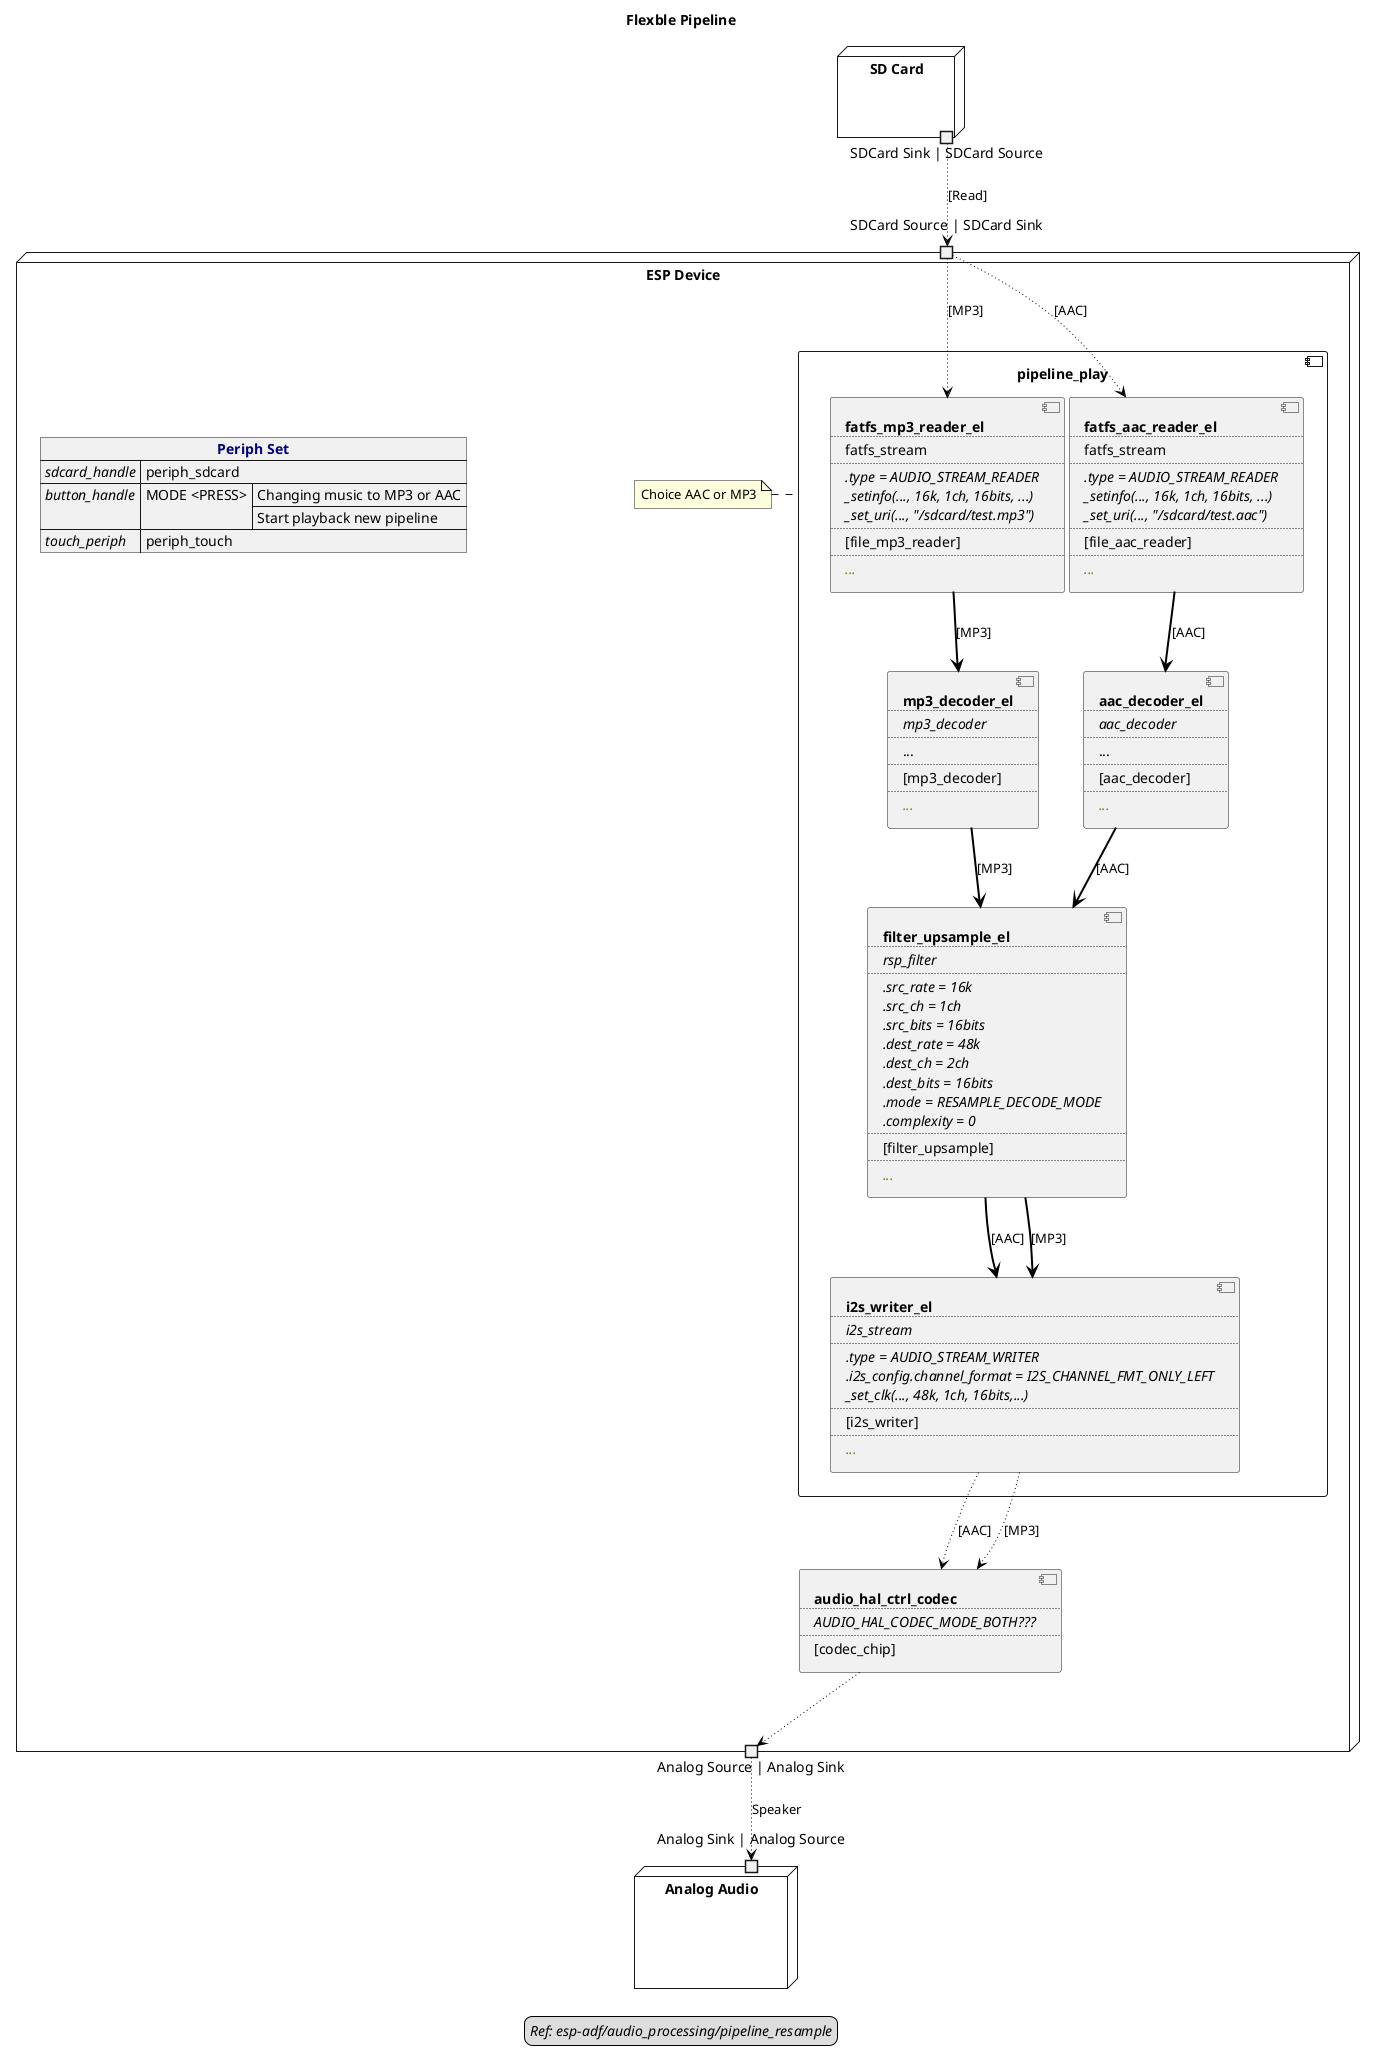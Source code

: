 ﻿@startuml flexble_pipeline
title Flexble Pipeline
allowmixing

legend
//Ref: esp-adf/audio_processing/pipeline_resample//
end legend

node "SD Card" as SDCard  {
    portout "SDCard Sink | SDCard Source" as SDCardSinkSource
}

node "ESP Device" as ESPDevice  {

    json "<b><color navy>Periph Set" as periph_set {
        "<i>sdcard_handle" : "periph_sdcard",
        "<i>button_handle" : {
            "MODE <PRESS>" : ["Changing music to MP3 or AAC", "Start playback new pipeline"]
        },
        "<i>touch_periph" : "periph_touch"
    }
    
    portin "SDCard Source | SDCard Sink" as EspSDCardSinkSource

    component "pipeline_play" as pipeline_play {

        component fatfs_aac_reader_el [
            <b>fatfs_aac_reader_el
            ....
            fatfs_stream
            ....
            <i>.type = AUDIO_STREAM_READER
            <i>_setinfo(..., 16k, 1ch, 16bits, ...)
            <i>_set_uri(..., "/sdcard/test.aac")
            ....
            [file_aac_reader]
            ....
            <i><color olive>...
        ]

        component fatfs_mp3_reader_el [
            <b>fatfs_mp3_reader_el
            ....
            fatfs_stream
            ....
            <i>.type = AUDIO_STREAM_READER
            <i>_setinfo(..., 16k, 1ch, 16bits, ...)
            <i>_set_uri(..., "/sdcard/test.mp3")
            ....
            [file_mp3_reader]
            ....
            <i><color olive>...
        ]

        component aac_decoder_el [
            <b>aac_decoder_el
            ....
            <i>aac_decoder
            ....
            ...
            ....
            [aac_decoder]
            ....
            <i><color olive>...
        ]

        component mp3_decoder_el [
            <b>mp3_decoder_el
            ....
            <i>mp3_decoder
            ....
            ...
            ....
            [mp3_decoder]
            ....
            <i><color olive>...
        ]
        
        component filter_upsample_el [
            <b>filter_upsample_el
            ....
            <i>rsp_filter
            ....
            <i>.src_rate = 16k
            <i>.src_ch = 1ch
            <i>.src_bits = 16bits
            <i>.dest_rate = 48k
            <i>.dest_ch = 2ch
            <i>.dest_bits = 16bits
            <i>.mode = RESAMPLE_DECODE_MODE
            <i>.complexity = 0
            ....
            [filter_upsample]
            ....
            <i><color olive>...
        ]        

        component i2s_writer_el [
            <b>i2s_writer_el
            ....
            <i>i2s_stream
            ....
            <i>.type = AUDIO_STREAM_WRITER
            <i>.i2s_config.channel_format = I2S_CHANNEL_FMT_ONLY_LEFT
            <i>_set_clk(..., 48k, 1ch, 16bits,...)
            ....
            [i2s_writer]
            ....
            <i><color olive>...
        ]
    }

    note left of pipeline_play
    Choice AAC or MP3
    end note

    component HALCodec [
        <b>audio_hal_ctrl_codec
        ....
        <i>AUDIO_HAL_CODEC_MODE_BOTH???
        ....
        [codec_chip]
    ]

    portout "Analog Source | Analog Sink" as AnalogSourceSink
} 

node "Analog Audio" as AnalogAudio  {
    portin "Analog Sink | Analog Source" as AnalogSinkSource
}

'sdcard
SDCardSinkSource --> EspSDCardSinkSource #line:black;line.dotted;text:black : [Read]

'play
'AAC
EspSDCardSinkSource --> fatfs_aac_reader_el #line:black;line.dotted;text:black : [AAC]
fatfs_aac_reader_el --> aac_decoder_el      #line:black;line.bold;text:black   : [AAC]
aac_decoder_el      --> filter_upsample_el  #line:black;line.bold;text:black   : [AAC]
filter_upsample_el  --> i2s_writer_el       #line:black;line.bold;text:black   : [AAC]
i2s_writer_el       --> HALCodec            #line:black;line.dotted;text:black : [AAC]
'MP3
EspSDCardSinkSource --> fatfs_mp3_reader_el #line:black;line.dotted;text:black : [MP3]
fatfs_mp3_reader_el --> mp3_decoder_el      #line:black;line.bold;text:black   : [MP3]
mp3_decoder_el      --> filter_upsample_el  #line:black;line.bold;text:black   : [MP3]
filter_upsample_el  --> i2s_writer_el       #line:black;line.bold;text:black   : [MP3]
i2s_writer_el       --> HALCodec            #line:black;line.dotted;text:black : [MP3]
'share
HALCodec        --> AnalogSourceSink    #line:black;line.dotted;text:black

'analog
AnalogSourceSink --> AnalogSinkSource   #line:black;line.dotted;text:black : Speaker

@enduml